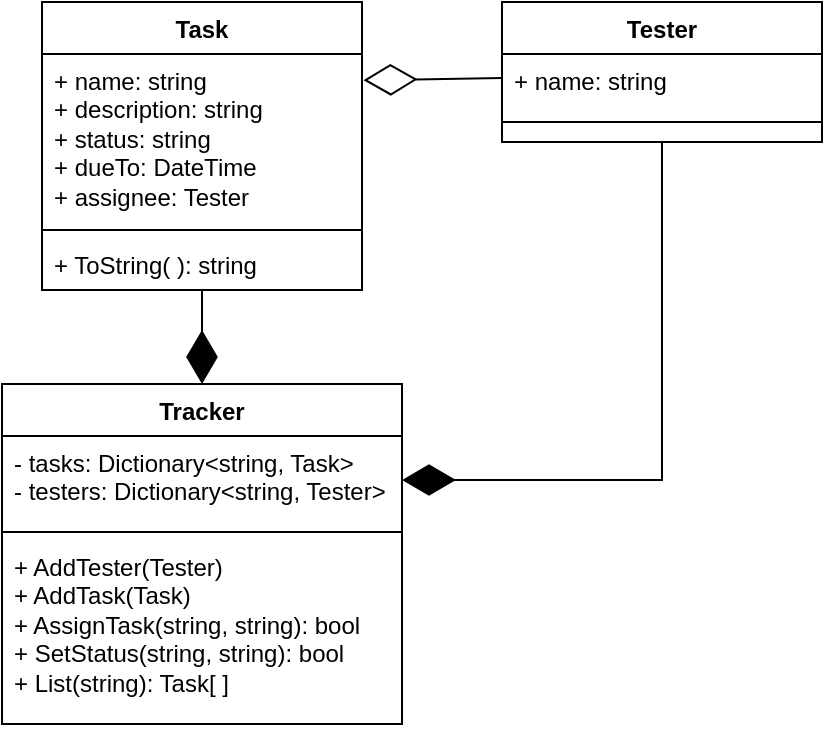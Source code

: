 <mxfile version="24.7.14">
  <diagram name="Страница — 1" id="wMiGqEO-0glnp5uPPuF9">
    <mxGraphModel dx="901" dy="559" grid="1" gridSize="10" guides="1" tooltips="1" connect="1" arrows="1" fold="1" page="1" pageScale="1" pageWidth="827" pageHeight="1169" math="0" shadow="0">
      <root>
        <mxCell id="0" />
        <mxCell id="1" parent="0" />
        <mxCell id="3eMQQhsF8rKzgT2Fsook-15" style="edgeStyle=none;curved=1;rounded=0;orthogonalLoop=1;jettySize=auto;html=1;exitX=0.5;exitY=1;exitDx=0;exitDy=0;entryX=0.5;entryY=0;entryDx=0;entryDy=0;fontSize=12;startSize=8;endSize=24;endArrow=diamondThin;endFill=1;" edge="1" parent="1" source="0hbwr7sFHVuIhFMwDFJ_-1" target="3eMQQhsF8rKzgT2Fsook-5">
          <mxGeometry relative="1" as="geometry" />
        </mxCell>
        <mxCell id="0hbwr7sFHVuIhFMwDFJ_-1" value="Task" style="swimlane;fontStyle=1;align=center;verticalAlign=top;childLayout=stackLayout;horizontal=1;startSize=26;horizontalStack=0;resizeParent=1;resizeParentMax=0;resizeLast=0;collapsible=1;marginBottom=0;whiteSpace=wrap;html=1;" parent="1" vertex="1">
          <mxGeometry x="150" y="250" width="160" height="144" as="geometry" />
        </mxCell>
        <mxCell id="0hbwr7sFHVuIhFMwDFJ_-2" value="+ name: string&lt;div&gt;+ description: string&lt;/div&gt;&lt;div&gt;+ status: string&lt;/div&gt;&lt;div&gt;+ dueTo: DateTime&lt;/div&gt;&lt;div&gt;+ assignee: Tester&lt;/div&gt;" style="text;strokeColor=none;fillColor=none;align=left;verticalAlign=top;spacingLeft=4;spacingRight=4;overflow=hidden;rotatable=0;points=[[0,0.5],[1,0.5]];portConstraint=eastwest;whiteSpace=wrap;html=1;" parent="0hbwr7sFHVuIhFMwDFJ_-1" vertex="1">
          <mxGeometry y="26" width="160" height="84" as="geometry" />
        </mxCell>
        <mxCell id="0hbwr7sFHVuIhFMwDFJ_-3" value="" style="line;strokeWidth=1;fillColor=none;align=left;verticalAlign=middle;spacingTop=-1;spacingLeft=3;spacingRight=3;rotatable=0;labelPosition=right;points=[];portConstraint=eastwest;strokeColor=inherit;" parent="0hbwr7sFHVuIhFMwDFJ_-1" vertex="1">
          <mxGeometry y="110" width="160" height="8" as="geometry" />
        </mxCell>
        <mxCell id="0hbwr7sFHVuIhFMwDFJ_-4" value="+ ToString( ): string" style="text;strokeColor=none;fillColor=none;align=left;verticalAlign=top;spacingLeft=4;spacingRight=4;overflow=hidden;rotatable=0;points=[[0,0.5],[1,0.5]];portConstraint=eastwest;whiteSpace=wrap;html=1;" parent="0hbwr7sFHVuIhFMwDFJ_-1" vertex="1">
          <mxGeometry y="118" width="160" height="26" as="geometry" />
        </mxCell>
        <mxCell id="3eMQQhsF8rKzgT2Fsook-14" style="edgeStyle=orthogonalEdgeStyle;rounded=0;orthogonalLoop=1;jettySize=auto;html=1;exitX=0.5;exitY=1;exitDx=0;exitDy=0;entryX=1;entryY=0.5;entryDx=0;entryDy=0;fontSize=12;startSize=8;endSize=24;endArrow=diamondThin;endFill=1;" edge="1" parent="1" source="3eMQQhsF8rKzgT2Fsook-1" target="3eMQQhsF8rKzgT2Fsook-6">
          <mxGeometry relative="1" as="geometry" />
        </mxCell>
        <mxCell id="3eMQQhsF8rKzgT2Fsook-1" value="Tester" style="swimlane;fontStyle=1;align=center;verticalAlign=top;childLayout=stackLayout;horizontal=1;startSize=26;horizontalStack=0;resizeParent=1;resizeParentMax=0;resizeLast=0;collapsible=1;marginBottom=0;whiteSpace=wrap;html=1;" vertex="1" parent="1">
          <mxGeometry x="380" y="250" width="160" height="70" as="geometry" />
        </mxCell>
        <mxCell id="3eMQQhsF8rKzgT2Fsook-2" value="+ name: string&lt;div&gt;&lt;br&gt;&lt;/div&gt;" style="text;strokeColor=none;fillColor=none;align=left;verticalAlign=top;spacingLeft=4;spacingRight=4;overflow=hidden;rotatable=0;points=[[0,0.5],[1,0.5]];portConstraint=eastwest;whiteSpace=wrap;html=1;" vertex="1" parent="3eMQQhsF8rKzgT2Fsook-1">
          <mxGeometry y="26" width="160" height="24" as="geometry" />
        </mxCell>
        <mxCell id="3eMQQhsF8rKzgT2Fsook-3" value="&#xa;&#xa;" style="line;strokeWidth=1;fillColor=none;align=left;verticalAlign=middle;spacingTop=-1;spacingLeft=3;spacingRight=3;rotatable=0;labelPosition=right;points=[];portConstraint=eastwest;strokeColor=inherit;" vertex="1" parent="3eMQQhsF8rKzgT2Fsook-1">
          <mxGeometry y="50" width="160" height="20" as="geometry" />
        </mxCell>
        <mxCell id="3eMQQhsF8rKzgT2Fsook-5" value="Tracker" style="swimlane;fontStyle=1;align=center;verticalAlign=top;childLayout=stackLayout;horizontal=1;startSize=26;horizontalStack=0;resizeParent=1;resizeParentMax=0;resizeLast=0;collapsible=1;marginBottom=0;whiteSpace=wrap;html=1;" vertex="1" parent="1">
          <mxGeometry x="130" y="441" width="200" height="170" as="geometry" />
        </mxCell>
        <mxCell id="3eMQQhsF8rKzgT2Fsook-6" value="- tasks: Dictionary&amp;lt;string, Task&amp;gt;&lt;div&gt;- testers: Dictionary&amp;lt;string, Tester&amp;gt;&lt;br&gt;&lt;/div&gt;" style="text;strokeColor=none;fillColor=none;align=left;verticalAlign=top;spacingLeft=4;spacingRight=4;overflow=hidden;rotatable=0;points=[[0,0.5],[1,0.5]];portConstraint=eastwest;whiteSpace=wrap;html=1;" vertex="1" parent="3eMQQhsF8rKzgT2Fsook-5">
          <mxGeometry y="26" width="200" height="44" as="geometry" />
        </mxCell>
        <mxCell id="3eMQQhsF8rKzgT2Fsook-7" value="" style="line;strokeWidth=1;fillColor=none;align=left;verticalAlign=middle;spacingTop=-1;spacingLeft=3;spacingRight=3;rotatable=0;labelPosition=right;points=[];portConstraint=eastwest;strokeColor=inherit;" vertex="1" parent="3eMQQhsF8rKzgT2Fsook-5">
          <mxGeometry y="70" width="200" height="8" as="geometry" />
        </mxCell>
        <mxCell id="3eMQQhsF8rKzgT2Fsook-8" value="+ AddTester(Tester)&lt;div&gt;+ AddTask(Task)&lt;/div&gt;&lt;div&gt;+ AssignTask(string, string): bool&lt;/div&gt;&lt;div&gt;+ SetStatus(string, string): bool&lt;/div&gt;&lt;div&gt;+ List(string): Task[ ]&lt;/div&gt;" style="text;strokeColor=none;fillColor=none;align=left;verticalAlign=top;spacingLeft=4;spacingRight=4;overflow=hidden;rotatable=0;points=[[0,0.5],[1,0.5]];portConstraint=eastwest;whiteSpace=wrap;html=1;" vertex="1" parent="3eMQQhsF8rKzgT2Fsook-5">
          <mxGeometry y="78" width="200" height="92" as="geometry" />
        </mxCell>
        <mxCell id="3eMQQhsF8rKzgT2Fsook-12" value="" style="endArrow=diamondThin;endFill=0;endSize=24;html=1;rounded=0;fontSize=12;curved=1;entryX=1.005;entryY=0.156;entryDx=0;entryDy=0;exitX=0;exitY=0.5;exitDx=0;exitDy=0;entryPerimeter=0;" edge="1" parent="1" source="3eMQQhsF8rKzgT2Fsook-2" target="0hbwr7sFHVuIhFMwDFJ_-2">
          <mxGeometry width="160" relative="1" as="geometry">
            <mxPoint x="239" y="404" as="sourcePoint" />
            <mxPoint x="240" y="451" as="targetPoint" />
          </mxGeometry>
        </mxCell>
      </root>
    </mxGraphModel>
  </diagram>
</mxfile>
